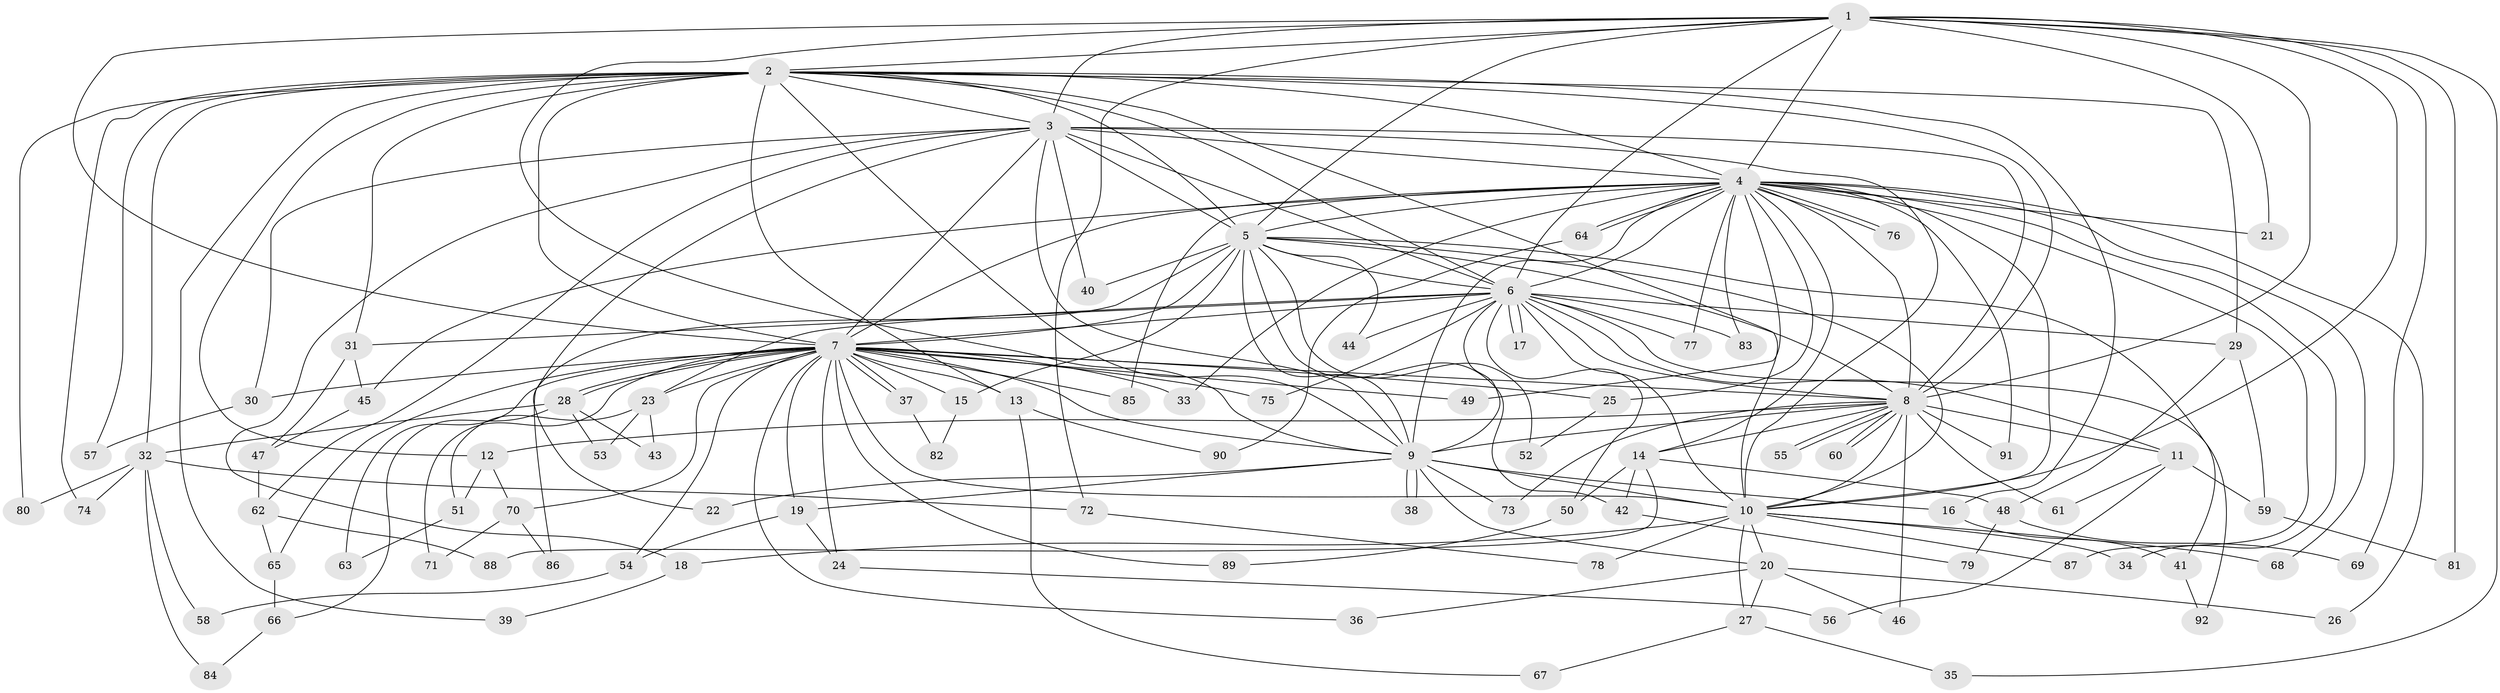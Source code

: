 // coarse degree distribution, {13: 0.029850746268656716, 18: 0.014925373134328358, 17: 0.014925373134328358, 25: 0.014925373134328358, 19: 0.014925373134328358, 30: 0.014925373134328358, 16: 0.014925373134328358, 15: 0.014925373134328358, 4: 0.14925373134328357, 7: 0.029850746268656716, 2: 0.47761194029850745, 3: 0.13432835820895522, 6: 0.014925373134328358, 5: 0.029850746268656716, 8: 0.014925373134328358, 1: 0.014925373134328358}
// Generated by graph-tools (version 1.1) at 2025/41/03/06/25 10:41:43]
// undirected, 92 vertices, 209 edges
graph export_dot {
graph [start="1"]
  node [color=gray90,style=filled];
  1;
  2;
  3;
  4;
  5;
  6;
  7;
  8;
  9;
  10;
  11;
  12;
  13;
  14;
  15;
  16;
  17;
  18;
  19;
  20;
  21;
  22;
  23;
  24;
  25;
  26;
  27;
  28;
  29;
  30;
  31;
  32;
  33;
  34;
  35;
  36;
  37;
  38;
  39;
  40;
  41;
  42;
  43;
  44;
  45;
  46;
  47;
  48;
  49;
  50;
  51;
  52;
  53;
  54;
  55;
  56;
  57;
  58;
  59;
  60;
  61;
  62;
  63;
  64;
  65;
  66;
  67;
  68;
  69;
  70;
  71;
  72;
  73;
  74;
  75;
  76;
  77;
  78;
  79;
  80;
  81;
  82;
  83;
  84;
  85;
  86;
  87;
  88;
  89;
  90;
  91;
  92;
  1 -- 2;
  1 -- 3;
  1 -- 4;
  1 -- 5;
  1 -- 6;
  1 -- 7;
  1 -- 8;
  1 -- 9;
  1 -- 10;
  1 -- 21;
  1 -- 35;
  1 -- 69;
  1 -- 72;
  1 -- 81;
  2 -- 3;
  2 -- 4;
  2 -- 5;
  2 -- 6;
  2 -- 7;
  2 -- 8;
  2 -- 9;
  2 -- 10;
  2 -- 12;
  2 -- 13;
  2 -- 16;
  2 -- 29;
  2 -- 31;
  2 -- 32;
  2 -- 39;
  2 -- 57;
  2 -- 74;
  2 -- 80;
  3 -- 4;
  3 -- 5;
  3 -- 6;
  3 -- 7;
  3 -- 8;
  3 -- 9;
  3 -- 10;
  3 -- 18;
  3 -- 22;
  3 -- 30;
  3 -- 40;
  3 -- 62;
  4 -- 5;
  4 -- 6;
  4 -- 7;
  4 -- 8;
  4 -- 9;
  4 -- 10;
  4 -- 14;
  4 -- 21;
  4 -- 25;
  4 -- 26;
  4 -- 33;
  4 -- 34;
  4 -- 45;
  4 -- 49;
  4 -- 64;
  4 -- 64;
  4 -- 68;
  4 -- 76;
  4 -- 76;
  4 -- 77;
  4 -- 83;
  4 -- 85;
  4 -- 87;
  4 -- 91;
  5 -- 6;
  5 -- 7;
  5 -- 8;
  5 -- 9;
  5 -- 10;
  5 -- 15;
  5 -- 40;
  5 -- 41;
  5 -- 42;
  5 -- 44;
  5 -- 52;
  5 -- 86;
  6 -- 7;
  6 -- 8;
  6 -- 9;
  6 -- 10;
  6 -- 11;
  6 -- 17;
  6 -- 17;
  6 -- 23;
  6 -- 29;
  6 -- 31;
  6 -- 44;
  6 -- 50;
  6 -- 75;
  6 -- 77;
  6 -- 83;
  6 -- 92;
  7 -- 8;
  7 -- 9;
  7 -- 10;
  7 -- 13;
  7 -- 15;
  7 -- 19;
  7 -- 23;
  7 -- 24;
  7 -- 25;
  7 -- 28;
  7 -- 28;
  7 -- 30;
  7 -- 33;
  7 -- 36;
  7 -- 37;
  7 -- 37;
  7 -- 49;
  7 -- 54;
  7 -- 63;
  7 -- 65;
  7 -- 70;
  7 -- 71;
  7 -- 75;
  7 -- 85;
  7 -- 89;
  8 -- 9;
  8 -- 10;
  8 -- 11;
  8 -- 12;
  8 -- 14;
  8 -- 46;
  8 -- 55;
  8 -- 55;
  8 -- 60;
  8 -- 60;
  8 -- 61;
  8 -- 73;
  8 -- 91;
  9 -- 10;
  9 -- 16;
  9 -- 19;
  9 -- 20;
  9 -- 22;
  9 -- 38;
  9 -- 38;
  9 -- 73;
  10 -- 18;
  10 -- 20;
  10 -- 27;
  10 -- 34;
  10 -- 68;
  10 -- 78;
  10 -- 87;
  11 -- 56;
  11 -- 59;
  11 -- 61;
  12 -- 51;
  12 -- 70;
  13 -- 67;
  13 -- 90;
  14 -- 42;
  14 -- 48;
  14 -- 50;
  14 -- 88;
  15 -- 82;
  16 -- 41;
  18 -- 39;
  19 -- 24;
  19 -- 54;
  20 -- 26;
  20 -- 27;
  20 -- 36;
  20 -- 46;
  23 -- 43;
  23 -- 51;
  23 -- 53;
  24 -- 56;
  25 -- 52;
  27 -- 35;
  27 -- 67;
  28 -- 32;
  28 -- 43;
  28 -- 53;
  28 -- 66;
  29 -- 48;
  29 -- 59;
  30 -- 57;
  31 -- 45;
  31 -- 47;
  32 -- 58;
  32 -- 72;
  32 -- 74;
  32 -- 80;
  32 -- 84;
  37 -- 82;
  41 -- 92;
  42 -- 79;
  45 -- 47;
  47 -- 62;
  48 -- 69;
  48 -- 79;
  50 -- 89;
  51 -- 63;
  54 -- 58;
  59 -- 81;
  62 -- 65;
  62 -- 88;
  64 -- 90;
  65 -- 66;
  66 -- 84;
  70 -- 71;
  70 -- 86;
  72 -- 78;
}

